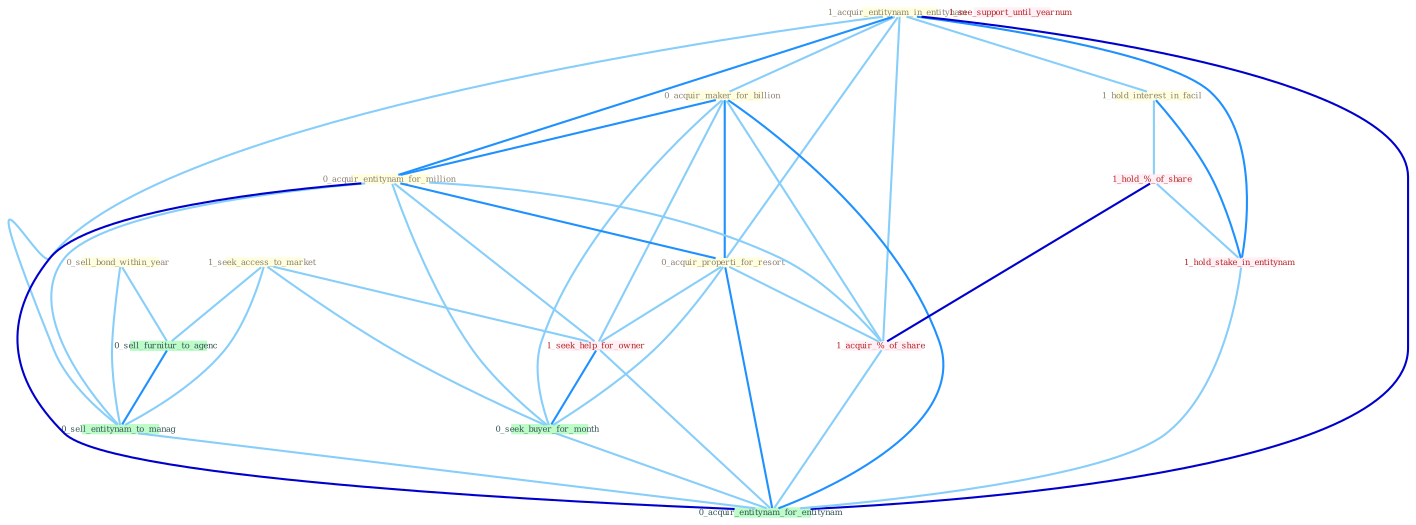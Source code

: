 Graph G{ 
    node
    [shape=polygon,style=filled,width=.5,height=.06,color="#BDFCC9",fixedsize=true,fontsize=4,
    fontcolor="#2f4f4f"];
    {node
    [color="#ffffe0", fontcolor="#8b7d6b"] "0_sell_bond_within_year " "1_acquir_entitynam_in_entitynam " "0_acquir_maker_for_billion " "0_acquir_entitynam_for_million " "1_seek_access_to_market " "0_acquir_properti_for_resort " "1_hold_interest_in_facil "}
{node [color="#fff0f5", fontcolor="#b22222"] "1_hold_%_of_share " "1_hold_stake_in_entitynam " "1_seek_help_for_owner " "1_acquir_%_of_share " "1_see_support_until_yearnum "}
edge [color="#B0E2FF"];

	"0_sell_bond_within_year " -- "0_sell_furnitur_to_agenc " [w="1", color="#87cefa" ];
	"0_sell_bond_within_year " -- "0_sell_entitynam_to_manag " [w="1", color="#87cefa" ];
	"1_acquir_entitynam_in_entitynam " -- "0_acquir_maker_for_billion " [w="1", color="#87cefa" ];
	"1_acquir_entitynam_in_entitynam " -- "0_acquir_entitynam_for_million " [w="2", color="#1e90ff" , len=0.8];
	"1_acquir_entitynam_in_entitynam " -- "0_acquir_properti_for_resort " [w="1", color="#87cefa" ];
	"1_acquir_entitynam_in_entitynam " -- "1_hold_interest_in_facil " [w="1", color="#87cefa" ];
	"1_acquir_entitynam_in_entitynam " -- "1_hold_stake_in_entitynam " [w="2", color="#1e90ff" , len=0.8];
	"1_acquir_entitynam_in_entitynam " -- "1_acquir_%_of_share " [w="1", color="#87cefa" ];
	"1_acquir_entitynam_in_entitynam " -- "0_sell_entitynam_to_manag " [w="1", color="#87cefa" ];
	"1_acquir_entitynam_in_entitynam " -- "0_acquir_entitynam_for_entitynam " [w="3", color="#0000cd" , len=0.6];
	"0_acquir_maker_for_billion " -- "0_acquir_entitynam_for_million " [w="2", color="#1e90ff" , len=0.8];
	"0_acquir_maker_for_billion " -- "0_acquir_properti_for_resort " [w="2", color="#1e90ff" , len=0.8];
	"0_acquir_maker_for_billion " -- "1_seek_help_for_owner " [w="1", color="#87cefa" ];
	"0_acquir_maker_for_billion " -- "0_seek_buyer_for_month " [w="1", color="#87cefa" ];
	"0_acquir_maker_for_billion " -- "1_acquir_%_of_share " [w="1", color="#87cefa" ];
	"0_acquir_maker_for_billion " -- "0_acquir_entitynam_for_entitynam " [w="2", color="#1e90ff" , len=0.8];
	"0_acquir_entitynam_for_million " -- "0_acquir_properti_for_resort " [w="2", color="#1e90ff" , len=0.8];
	"0_acquir_entitynam_for_million " -- "1_seek_help_for_owner " [w="1", color="#87cefa" ];
	"0_acquir_entitynam_for_million " -- "0_seek_buyer_for_month " [w="1", color="#87cefa" ];
	"0_acquir_entitynam_for_million " -- "1_acquir_%_of_share " [w="1", color="#87cefa" ];
	"0_acquir_entitynam_for_million " -- "0_sell_entitynam_to_manag " [w="1", color="#87cefa" ];
	"0_acquir_entitynam_for_million " -- "0_acquir_entitynam_for_entitynam " [w="3", color="#0000cd" , len=0.6];
	"1_seek_access_to_market " -- "1_seek_help_for_owner " [w="1", color="#87cefa" ];
	"1_seek_access_to_market " -- "0_seek_buyer_for_month " [w="1", color="#87cefa" ];
	"1_seek_access_to_market " -- "0_sell_furnitur_to_agenc " [w="1", color="#87cefa" ];
	"1_seek_access_to_market " -- "0_sell_entitynam_to_manag " [w="1", color="#87cefa" ];
	"0_acquir_properti_for_resort " -- "1_seek_help_for_owner " [w="1", color="#87cefa" ];
	"0_acquir_properti_for_resort " -- "0_seek_buyer_for_month " [w="1", color="#87cefa" ];
	"0_acquir_properti_for_resort " -- "1_acquir_%_of_share " [w="1", color="#87cefa" ];
	"0_acquir_properti_for_resort " -- "0_acquir_entitynam_for_entitynam " [w="2", color="#1e90ff" , len=0.8];
	"1_hold_interest_in_facil " -- "1_hold_%_of_share " [w="1", color="#87cefa" ];
	"1_hold_interest_in_facil " -- "1_hold_stake_in_entitynam " [w="2", color="#1e90ff" , len=0.8];
	"1_hold_%_of_share " -- "1_hold_stake_in_entitynam " [w="1", color="#87cefa" ];
	"1_hold_%_of_share " -- "1_acquir_%_of_share " [w="3", color="#0000cd" , len=0.6];
	"1_hold_stake_in_entitynam " -- "0_acquir_entitynam_for_entitynam " [w="1", color="#87cefa" ];
	"1_seek_help_for_owner " -- "0_seek_buyer_for_month " [w="2", color="#1e90ff" , len=0.8];
	"1_seek_help_for_owner " -- "0_acquir_entitynam_for_entitynam " [w="1", color="#87cefa" ];
	"0_seek_buyer_for_month " -- "0_acquir_entitynam_for_entitynam " [w="1", color="#87cefa" ];
	"1_acquir_%_of_share " -- "0_acquir_entitynam_for_entitynam " [w="1", color="#87cefa" ];
	"0_sell_furnitur_to_agenc " -- "0_sell_entitynam_to_manag " [w="2", color="#1e90ff" , len=0.8];
	"0_sell_entitynam_to_manag " -- "0_acquir_entitynam_for_entitynam " [w="1", color="#87cefa" ];
}